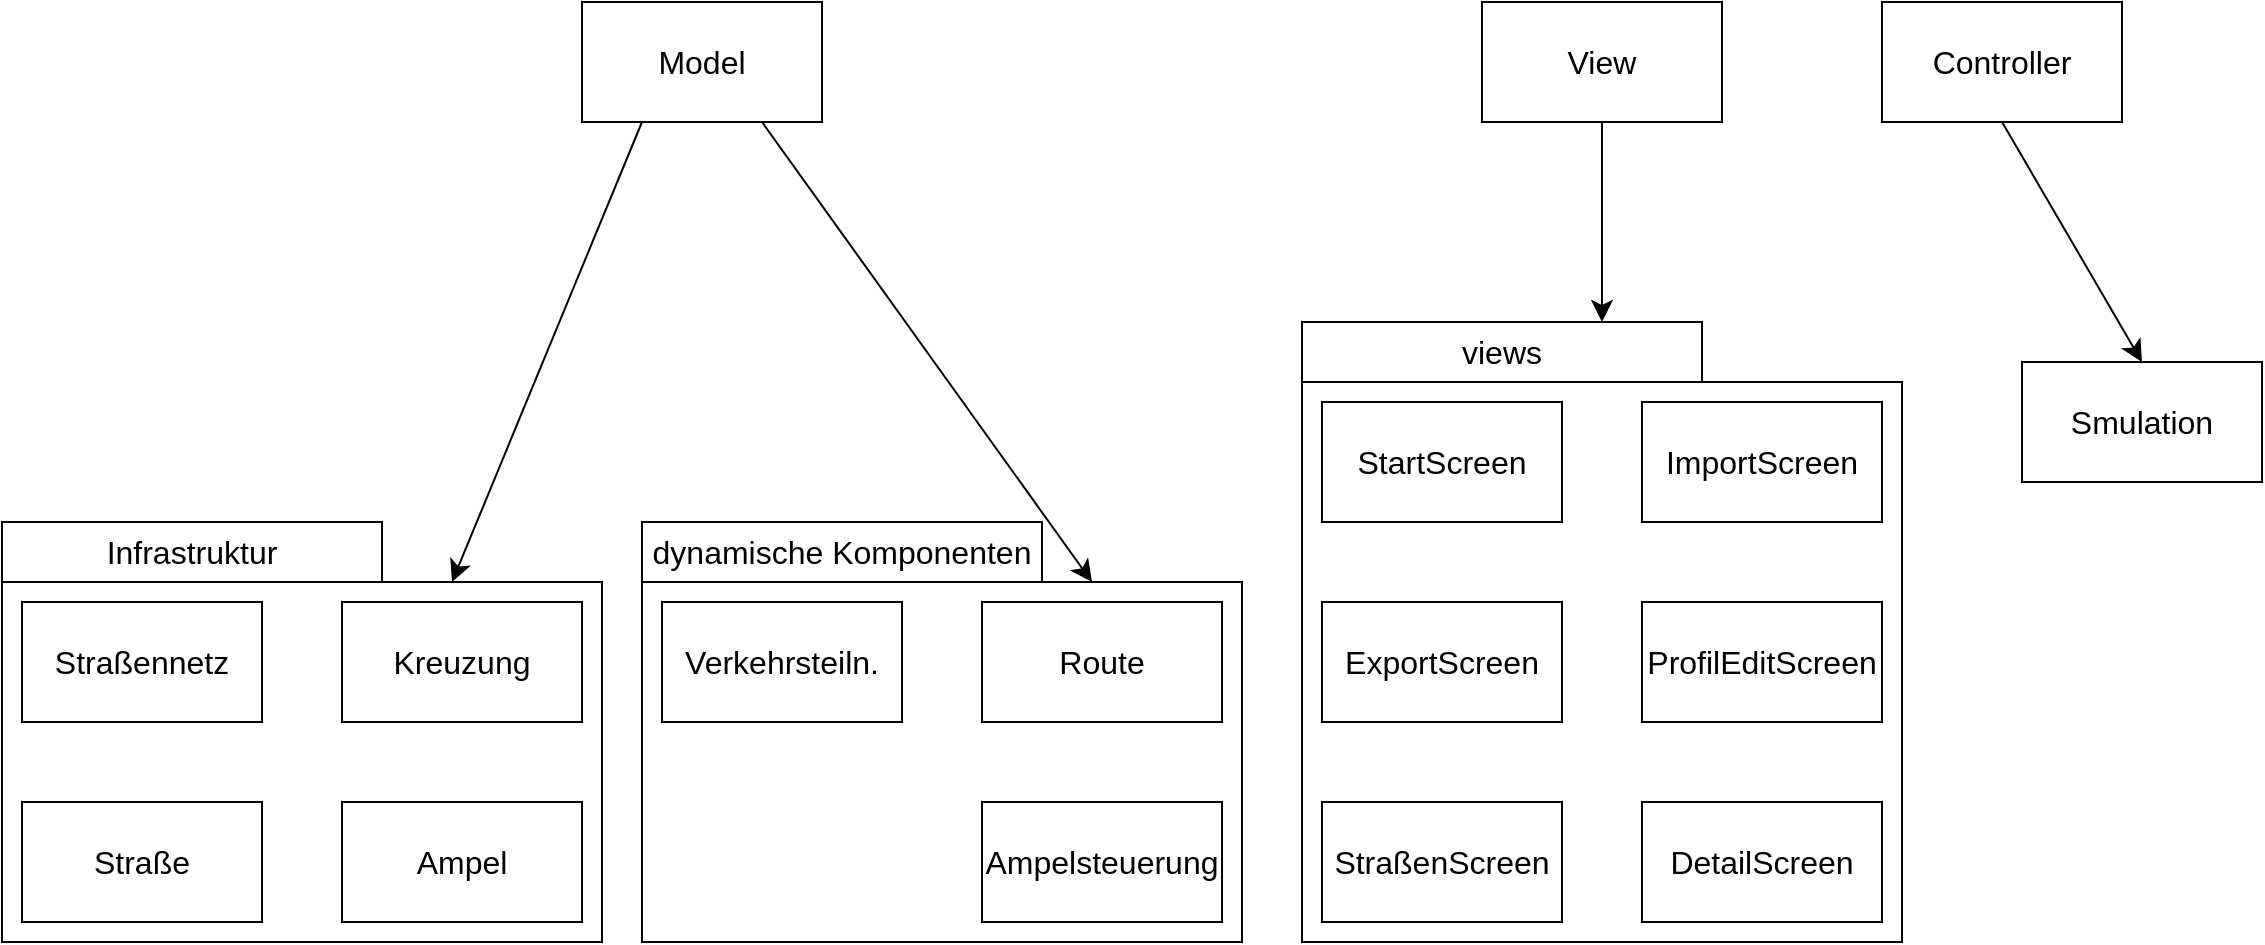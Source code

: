 <mxfile version="21.2.1" type="device">
  <diagram name="Seite-1" id="WXOj8JIt8-ii2NLE5okV">
    <mxGraphModel dx="2449" dy="1730" grid="1" gridSize="10" guides="1" tooltips="1" connect="1" arrows="1" fold="1" page="0" pageScale="1" pageWidth="827" pageHeight="1169" math="0" shadow="0">
      <root>
        <mxCell id="0" />
        <mxCell id="1" parent="0" />
        <mxCell id="E2Tey_hEMCp2Zjye5Bft-16" value="" style="rounded=0;whiteSpace=wrap;html=1;fontSize=16;" parent="1" vertex="1">
          <mxGeometry x="-50" y="210" width="300" height="180" as="geometry" />
        </mxCell>
        <mxCell id="E2Tey_hEMCp2Zjye5Bft-14" value="" style="rounded=0;whiteSpace=wrap;html=1;fontSize=16;" parent="1" vertex="1">
          <mxGeometry x="-370" y="180" width="190" height="30" as="geometry" />
        </mxCell>
        <mxCell id="E2Tey_hEMCp2Zjye5Bft-10" value="" style="rounded=0;whiteSpace=wrap;html=1;fontSize=16;" parent="1" vertex="1">
          <mxGeometry x="-370" y="210" width="300" height="180" as="geometry" />
        </mxCell>
        <mxCell id="E2Tey_hEMCp2Zjye5Bft-23" style="edgeStyle=none;curved=1;rounded=0;orthogonalLoop=1;jettySize=auto;html=1;exitX=0.25;exitY=1;exitDx=0;exitDy=0;entryX=0.75;entryY=0;entryDx=0;entryDy=0;fontSize=12;startSize=8;endSize=8;" parent="1" source="E2Tey_hEMCp2Zjye5Bft-1" target="E2Tey_hEMCp2Zjye5Bft-10" edge="1">
          <mxGeometry relative="1" as="geometry" />
        </mxCell>
        <mxCell id="E2Tey_hEMCp2Zjye5Bft-24" style="edgeStyle=none;curved=1;rounded=0;orthogonalLoop=1;jettySize=auto;html=1;exitX=0.75;exitY=1;exitDx=0;exitDy=0;entryX=0.75;entryY=0;entryDx=0;entryDy=0;fontSize=12;startSize=8;endSize=8;" parent="1" source="E2Tey_hEMCp2Zjye5Bft-1" target="E2Tey_hEMCp2Zjye5Bft-16" edge="1">
          <mxGeometry relative="1" as="geometry" />
        </mxCell>
        <mxCell id="E2Tey_hEMCp2Zjye5Bft-1" value="Model" style="rounded=0;whiteSpace=wrap;html=1;fontSize=16;" parent="1" vertex="1">
          <mxGeometry x="-80" y="-80" width="120" height="60" as="geometry" />
        </mxCell>
        <mxCell id="E2Tey_hEMCp2Zjye5Bft-34" style="edgeStyle=none;curved=1;rounded=0;orthogonalLoop=1;jettySize=auto;html=1;exitX=0.5;exitY=1;exitDx=0;exitDy=0;entryX=0.75;entryY=0;entryDx=0;entryDy=0;fontSize=12;startSize=8;endSize=8;" parent="1" source="E2Tey_hEMCp2Zjye5Bft-2" target="E2Tey_hEMCp2Zjye5Bft-27" edge="1">
          <mxGeometry relative="1" as="geometry" />
        </mxCell>
        <mxCell id="E2Tey_hEMCp2Zjye5Bft-2" value="View" style="rounded=0;whiteSpace=wrap;html=1;fontSize=16;" parent="1" vertex="1">
          <mxGeometry x="370" y="-80" width="120" height="60" as="geometry" />
        </mxCell>
        <mxCell id="oYSitLK7jJb2xELWWCJ5-2" style="edgeStyle=none;curved=1;rounded=0;orthogonalLoop=1;jettySize=auto;html=1;exitX=0.5;exitY=1;exitDx=0;exitDy=0;entryX=0.5;entryY=0;entryDx=0;entryDy=0;fontSize=12;startSize=8;endSize=8;" edge="1" parent="1" source="E2Tey_hEMCp2Zjye5Bft-3" target="oYSitLK7jJb2xELWWCJ5-1">
          <mxGeometry relative="1" as="geometry" />
        </mxCell>
        <mxCell id="E2Tey_hEMCp2Zjye5Bft-3" value="Controller" style="rounded=0;whiteSpace=wrap;html=1;fontSize=16;" parent="1" vertex="1">
          <mxGeometry x="570" y="-80" width="120" height="60" as="geometry" />
        </mxCell>
        <mxCell id="E2Tey_hEMCp2Zjye5Bft-4" value="Straßennetz" style="rounded=0;whiteSpace=wrap;html=1;fontSize=16;" parent="1" vertex="1">
          <mxGeometry x="-360" y="220" width="120" height="60" as="geometry" />
        </mxCell>
        <mxCell id="E2Tey_hEMCp2Zjye5Bft-5" value="Straße" style="rounded=0;whiteSpace=wrap;html=1;fontSize=16;" parent="1" vertex="1">
          <mxGeometry x="-360" y="320" width="120" height="60" as="geometry" />
        </mxCell>
        <mxCell id="E2Tey_hEMCp2Zjye5Bft-6" value="Kreuzung" style="rounded=0;whiteSpace=wrap;html=1;fontSize=16;" parent="1" vertex="1">
          <mxGeometry x="-200" y="220" width="120" height="60" as="geometry" />
        </mxCell>
        <mxCell id="E2Tey_hEMCp2Zjye5Bft-7" value="Ampel" style="rounded=0;whiteSpace=wrap;html=1;fontSize=16;" parent="1" vertex="1">
          <mxGeometry x="-200" y="320" width="120" height="60" as="geometry" />
        </mxCell>
        <mxCell id="E2Tey_hEMCp2Zjye5Bft-8" value="Verkehrsteiln." style="rounded=0;whiteSpace=wrap;html=1;fontSize=16;" parent="1" vertex="1">
          <mxGeometry x="-40" y="220" width="120" height="60" as="geometry" />
        </mxCell>
        <mxCell id="E2Tey_hEMCp2Zjye5Bft-9" value="Route" style="rounded=0;whiteSpace=wrap;html=1;fontSize=16;" parent="1" vertex="1">
          <mxGeometry x="120" y="220" width="120" height="60" as="geometry" />
        </mxCell>
        <mxCell id="E2Tey_hEMCp2Zjye5Bft-13" value="Infrastruktur" style="text;html=1;strokeColor=none;fillColor=none;align=center;verticalAlign=middle;whiteSpace=wrap;rounded=0;fontSize=16;" parent="1" vertex="1">
          <mxGeometry x="-370" y="180" width="190" height="30" as="geometry" />
        </mxCell>
        <mxCell id="E2Tey_hEMCp2Zjye5Bft-15" value="" style="rounded=0;whiteSpace=wrap;html=1;fontSize=16;" parent="1" vertex="1">
          <mxGeometry x="-50" y="180" width="200" height="30" as="geometry" />
        </mxCell>
        <mxCell id="E2Tey_hEMCp2Zjye5Bft-17" value="dynamische Komponenten" style="text;html=1;strokeColor=none;fillColor=none;align=center;verticalAlign=middle;whiteSpace=wrap;rounded=0;fontSize=16;" parent="1" vertex="1">
          <mxGeometry x="-50" y="180" width="200" height="30" as="geometry" />
        </mxCell>
        <mxCell id="E2Tey_hEMCp2Zjye5Bft-22" value="Ampelsteuerung" style="rounded=0;whiteSpace=wrap;html=1;fontSize=16;" parent="1" vertex="1">
          <mxGeometry x="120" y="320" width="120" height="60" as="geometry" />
        </mxCell>
        <mxCell id="E2Tey_hEMCp2Zjye5Bft-25" value="" style="rounded=0;whiteSpace=wrap;html=1;fontSize=16;" parent="1" vertex="1">
          <mxGeometry x="280" y="110" width="300" height="280" as="geometry" />
        </mxCell>
        <mxCell id="E2Tey_hEMCp2Zjye5Bft-26" value="" style="rounded=0;whiteSpace=wrap;html=1;fontSize=16;" parent="1" vertex="1">
          <mxGeometry x="280" y="80" width="200" height="30" as="geometry" />
        </mxCell>
        <mxCell id="E2Tey_hEMCp2Zjye5Bft-27" value="views" style="text;html=1;strokeColor=none;fillColor=none;align=center;verticalAlign=middle;whiteSpace=wrap;rounded=0;fontSize=16;" parent="1" vertex="1">
          <mxGeometry x="280" y="80" width="200" height="30" as="geometry" />
        </mxCell>
        <mxCell id="E2Tey_hEMCp2Zjye5Bft-28" value="StartScreen" style="rounded=0;whiteSpace=wrap;html=1;fontSize=16;" parent="1" vertex="1">
          <mxGeometry x="290" y="120" width="120" height="60" as="geometry" />
        </mxCell>
        <mxCell id="E2Tey_hEMCp2Zjye5Bft-29" value="ImportScreen" style="rounded=0;whiteSpace=wrap;html=1;fontSize=16;" parent="1" vertex="1">
          <mxGeometry x="450" y="120" width="120" height="60" as="geometry" />
        </mxCell>
        <mxCell id="E2Tey_hEMCp2Zjye5Bft-30" value="ExportScreen" style="rounded=0;whiteSpace=wrap;html=1;fontSize=16;" parent="1" vertex="1">
          <mxGeometry x="290" y="220" width="120" height="60" as="geometry" />
        </mxCell>
        <mxCell id="E2Tey_hEMCp2Zjye5Bft-31" value="ProfilEditScreen" style="rounded=0;whiteSpace=wrap;html=1;fontSize=16;" parent="1" vertex="1">
          <mxGeometry x="450" y="220" width="120" height="60" as="geometry" />
        </mxCell>
        <mxCell id="E2Tey_hEMCp2Zjye5Bft-32" value="StraßenScreen" style="rounded=0;whiteSpace=wrap;html=1;fontSize=16;" parent="1" vertex="1">
          <mxGeometry x="290" y="320" width="120" height="60" as="geometry" />
        </mxCell>
        <mxCell id="E2Tey_hEMCp2Zjye5Bft-33" value="DetailScreen" style="rounded=0;whiteSpace=wrap;html=1;fontSize=16;" parent="1" vertex="1">
          <mxGeometry x="450" y="320" width="120" height="60" as="geometry" />
        </mxCell>
        <mxCell id="oYSitLK7jJb2xELWWCJ5-1" value="Smulation" style="rounded=0;whiteSpace=wrap;html=1;fontSize=16;" vertex="1" parent="1">
          <mxGeometry x="640" y="100" width="120" height="60" as="geometry" />
        </mxCell>
      </root>
    </mxGraphModel>
  </diagram>
</mxfile>
